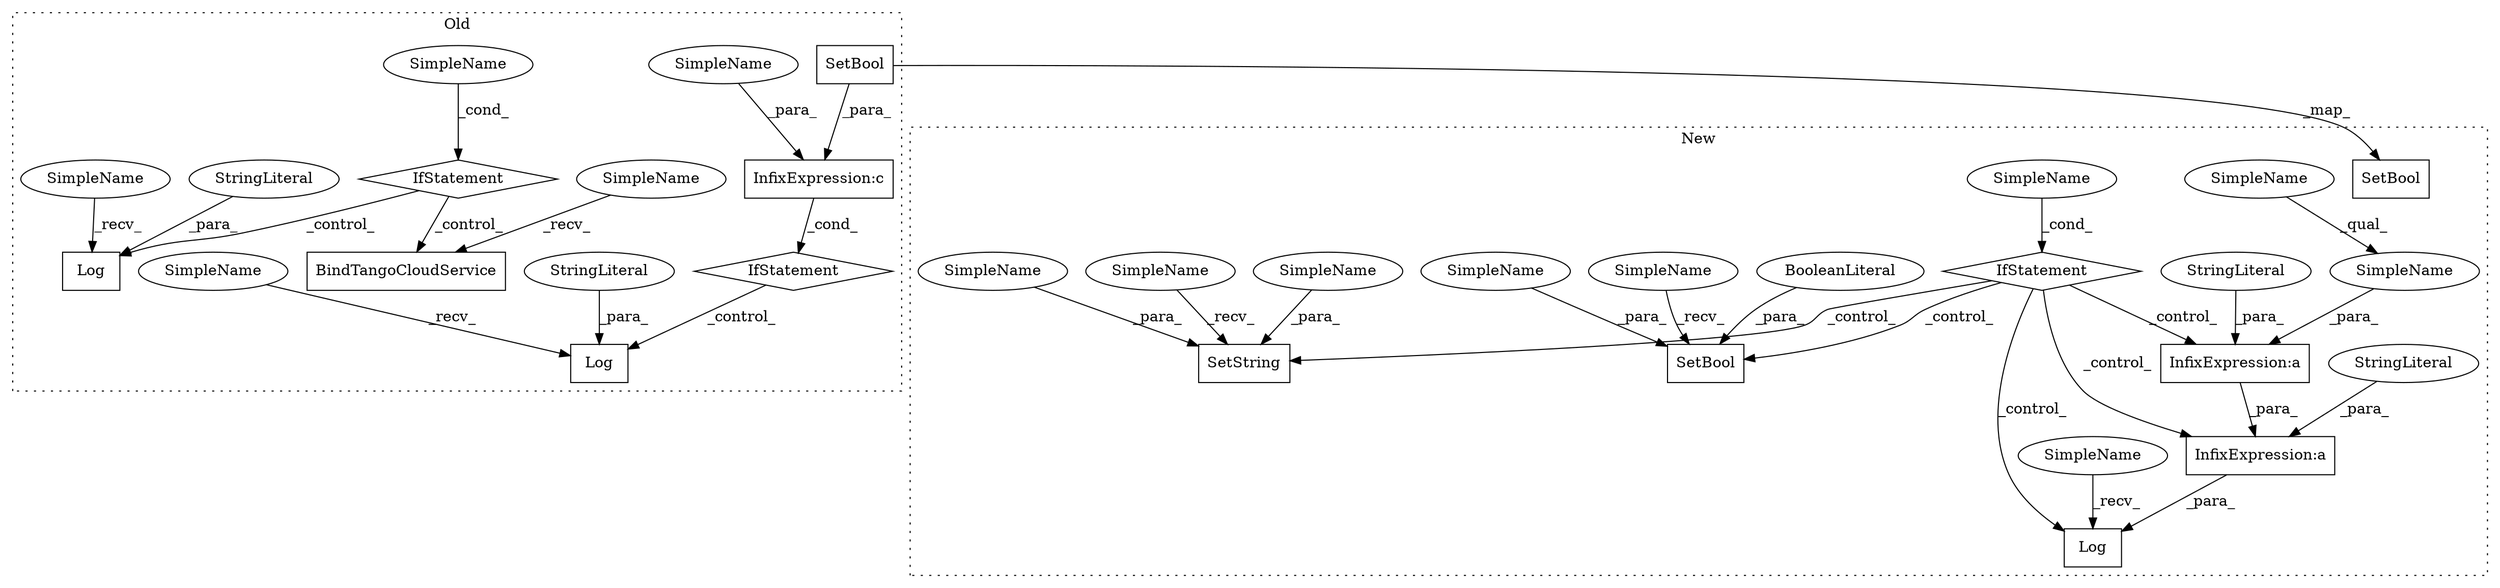digraph G {
subgraph cluster0 {
1 [label="SetBool" a="32" s="49297,49428" l="8,1" shape="box"];
3 [label="Log" a="32" s="49524,49555" l="4,1" shape="box"];
4 [label="InfixExpression:c" a="27" s="49429" l="4" shape="box"];
5 [label="IfStatement" a="25" s="49279,49462" l="4,26" shape="diamond"];
12 [label="SimpleName" a="42" s="49433" l="29" shape="ellipse"];
13 [label="Log" a="32" s="51466,51497" l="4,1" shape="box"];
14 [label="IfStatement" a="25" s="51408,51428" l="4,14" shape="diamond"];
15 [label="SimpleName" a="42" s="51412" l="16" shape="ellipse"];
23 [label="StringLiteral" a="45" s="49528" l="27" shape="ellipse"];
24 [label="StringLiteral" a="45" s="51470" l="27" shape="ellipse"];
25 [label="BindTangoCloudService" a="32" s="51530" l="23" shape="box"];
26 [label="SimpleName" a="42" s="51516" l="13" shape="ellipse"];
30 [label="SimpleName" a="42" s="49518" l="5" shape="ellipse"];
31 [label="SimpleName" a="42" s="51460" l="5" shape="ellipse"];
label = "Old";
style="dotted";
}
subgraph cluster1 {
2 [label="SetBool" a="32" s="46813,46894" l="8,1" shape="box"];
6 [label="SetString" a="32" s="47346,47420" l="10,1" shape="box"];
7 [label="IfStatement" a="25" s="47256,47276" l="4,26" shape="diamond"];
8 [label="SimpleName" a="42" s="47260" l="16" shape="ellipse"];
9 [label="InfixExpression:a" a="27" s="47643" l="-85" shape="box"];
10 [label="Log" a="32" s="47554,47744" l="4,1" shape="box"];
11 [label="InfixExpression:a" a="27" s="47719" l="3" shape="box"];
16 [label="SimpleName" a="42" s="47332" l="13" shape="ellipse"];
17 [label="SimpleName" a="42" s="47722" l="22" shape="ellipse"];
18 [label="SetBool" a="32" s="47465,47517" l="8,1" shape="box"];
19 [label="BooleanLiteral" a="9" s="47513" l="4" shape="ellipse"];
20 [label="SimpleName" a="42" s="47451" l="13" shape="ellipse"];
21 [label="StringLiteral" a="45" s="47558" l="85" shape="ellipse"];
22 [label="StringLiteral" a="45" s="47684" l="35" shape="ellipse"];
27 [label="SimpleName" a="42" s="47473" l="11" shape="ellipse"];
28 [label="SimpleName" a="42" s="47356" l="11" shape="ellipse"];
29 [label="SimpleName" a="42" s="47548" l="5" shape="ellipse"];
32 [label="SimpleName" a="42" s="47722" l="11" shape="ellipse"];
33 [label="SimpleName" a="42" s="47408" l="12" shape="ellipse"];
label = "New";
style="dotted";
}
1 -> 2 [label="_map_"];
1 -> 4 [label="_para_"];
4 -> 5 [label="_cond_"];
5 -> 3 [label="_control_"];
7 -> 11 [label="_control_"];
7 -> 6 [label="_control_"];
7 -> 10 [label="_control_"];
7 -> 9 [label="_control_"];
7 -> 18 [label="_control_"];
8 -> 7 [label="_cond_"];
9 -> 10 [label="_para_"];
11 -> 9 [label="_para_"];
12 -> 4 [label="_para_"];
14 -> 13 [label="_control_"];
14 -> 25 [label="_control_"];
15 -> 14 [label="_cond_"];
16 -> 6 [label="_recv_"];
17 -> 11 [label="_para_"];
19 -> 18 [label="_para_"];
20 -> 18 [label="_recv_"];
21 -> 9 [label="_para_"];
22 -> 11 [label="_para_"];
23 -> 3 [label="_para_"];
24 -> 13 [label="_para_"];
26 -> 25 [label="_recv_"];
27 -> 18 [label="_para_"];
28 -> 6 [label="_para_"];
29 -> 10 [label="_recv_"];
30 -> 3 [label="_recv_"];
31 -> 13 [label="_recv_"];
32 -> 17 [label="_qual_"];
33 -> 6 [label="_para_"];
}